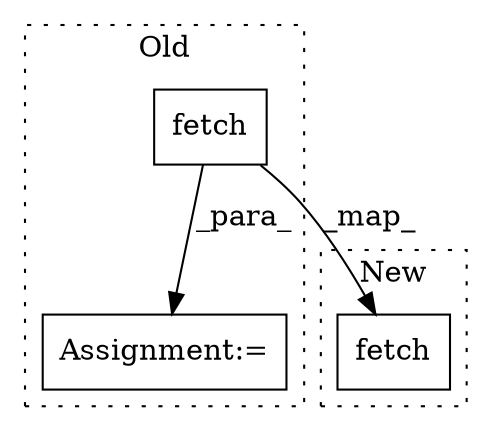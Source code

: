 digraph G {
subgraph cluster0 {
1 [label="fetch" a="32" s="614,652" l="6,1" shape="box"];
3 [label="Assignment:=" a="7" s="591" l="1" shape="box"];
label = "Old";
style="dotted";
}
subgraph cluster1 {
2 [label="fetch" a="32" s="889,908" l="6,1" shape="box"];
label = "New";
style="dotted";
}
1 -> 2 [label="_map_"];
1 -> 3 [label="_para_"];
}